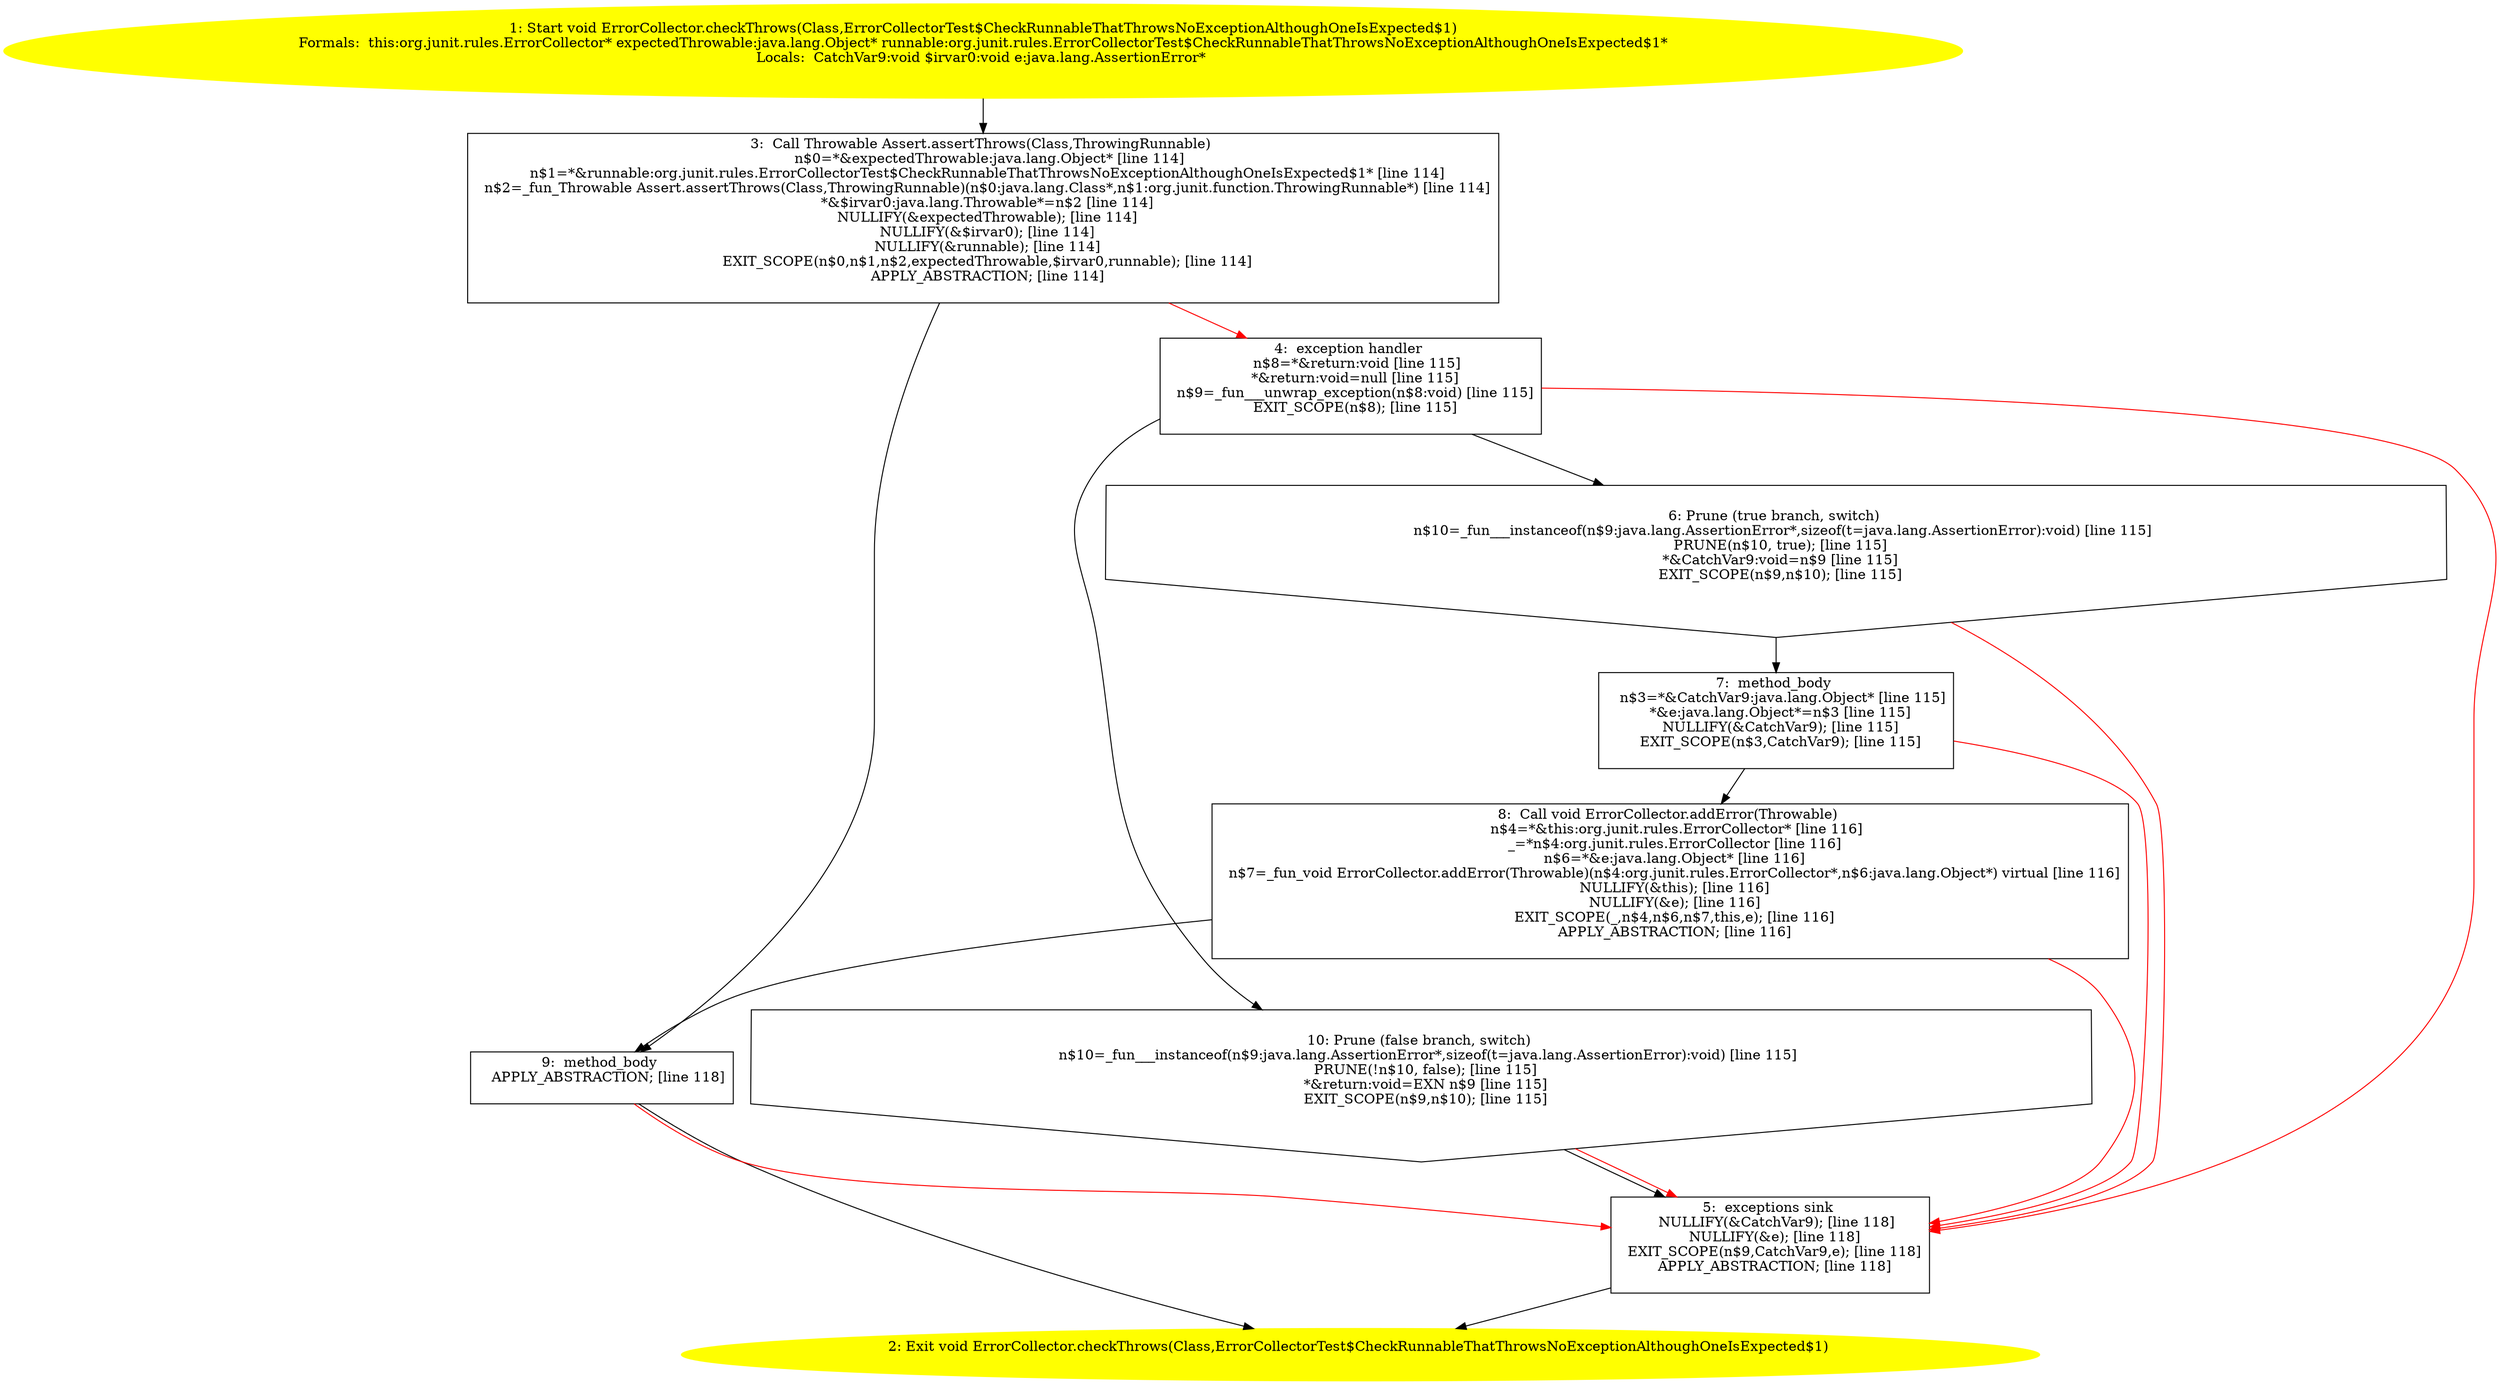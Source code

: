 /* @generated */
digraph cfg {
"org.junit.rules.ErrorCollector.checkThrows(java.lang.Class,org.junit.rules.ErrorCollectorTest$CheckR.eb7148b7f81ac9f3c929a1b8f6ea5d4a_1" [label="1: Start void ErrorCollector.checkThrows(Class,ErrorCollectorTest$CheckRunnableThatThrowsNoExceptionAlthoughOneIsExpected$1)\nFormals:  this:org.junit.rules.ErrorCollector* expectedThrowable:java.lang.Object* runnable:org.junit.rules.ErrorCollectorTest$CheckRunnableThatThrowsNoExceptionAlthoughOneIsExpected$1*\nLocals:  CatchVar9:void $irvar0:void e:java.lang.AssertionError* \n  " color=yellow style=filled]
	

	 "org.junit.rules.ErrorCollector.checkThrows(java.lang.Class,org.junit.rules.ErrorCollectorTest$CheckR.eb7148b7f81ac9f3c929a1b8f6ea5d4a_1" -> "org.junit.rules.ErrorCollector.checkThrows(java.lang.Class,org.junit.rules.ErrorCollectorTest$CheckR.eb7148b7f81ac9f3c929a1b8f6ea5d4a_3" ;
"org.junit.rules.ErrorCollector.checkThrows(java.lang.Class,org.junit.rules.ErrorCollectorTest$CheckR.eb7148b7f81ac9f3c929a1b8f6ea5d4a_2" [label="2: Exit void ErrorCollector.checkThrows(Class,ErrorCollectorTest$CheckRunnableThatThrowsNoExceptionAlthoughOneIsExpected$1) \n  " color=yellow style=filled]
	

"org.junit.rules.ErrorCollector.checkThrows(java.lang.Class,org.junit.rules.ErrorCollectorTest$CheckR.eb7148b7f81ac9f3c929a1b8f6ea5d4a_3" [label="3:  Call Throwable Assert.assertThrows(Class,ThrowingRunnable) \n   n$0=*&expectedThrowable:java.lang.Object* [line 114]\n  n$1=*&runnable:org.junit.rules.ErrorCollectorTest$CheckRunnableThatThrowsNoExceptionAlthoughOneIsExpected$1* [line 114]\n  n$2=_fun_Throwable Assert.assertThrows(Class,ThrowingRunnable)(n$0:java.lang.Class*,n$1:org.junit.function.ThrowingRunnable*) [line 114]\n  *&$irvar0:java.lang.Throwable*=n$2 [line 114]\n  NULLIFY(&expectedThrowable); [line 114]\n  NULLIFY(&$irvar0); [line 114]\n  NULLIFY(&runnable); [line 114]\n  EXIT_SCOPE(n$0,n$1,n$2,expectedThrowable,$irvar0,runnable); [line 114]\n  APPLY_ABSTRACTION; [line 114]\n " shape="box"]
	

	 "org.junit.rules.ErrorCollector.checkThrows(java.lang.Class,org.junit.rules.ErrorCollectorTest$CheckR.eb7148b7f81ac9f3c929a1b8f6ea5d4a_3" -> "org.junit.rules.ErrorCollector.checkThrows(java.lang.Class,org.junit.rules.ErrorCollectorTest$CheckR.eb7148b7f81ac9f3c929a1b8f6ea5d4a_9" ;
	 "org.junit.rules.ErrorCollector.checkThrows(java.lang.Class,org.junit.rules.ErrorCollectorTest$CheckR.eb7148b7f81ac9f3c929a1b8f6ea5d4a_3" -> "org.junit.rules.ErrorCollector.checkThrows(java.lang.Class,org.junit.rules.ErrorCollectorTest$CheckR.eb7148b7f81ac9f3c929a1b8f6ea5d4a_4" [color="red" ];
"org.junit.rules.ErrorCollector.checkThrows(java.lang.Class,org.junit.rules.ErrorCollectorTest$CheckR.eb7148b7f81ac9f3c929a1b8f6ea5d4a_4" [label="4:  exception handler \n   n$8=*&return:void [line 115]\n  *&return:void=null [line 115]\n  n$9=_fun___unwrap_exception(n$8:void) [line 115]\n  EXIT_SCOPE(n$8); [line 115]\n " shape="box"]
	

	 "org.junit.rules.ErrorCollector.checkThrows(java.lang.Class,org.junit.rules.ErrorCollectorTest$CheckR.eb7148b7f81ac9f3c929a1b8f6ea5d4a_4" -> "org.junit.rules.ErrorCollector.checkThrows(java.lang.Class,org.junit.rules.ErrorCollectorTest$CheckR.eb7148b7f81ac9f3c929a1b8f6ea5d4a_6" ;
	 "org.junit.rules.ErrorCollector.checkThrows(java.lang.Class,org.junit.rules.ErrorCollectorTest$CheckR.eb7148b7f81ac9f3c929a1b8f6ea5d4a_4" -> "org.junit.rules.ErrorCollector.checkThrows(java.lang.Class,org.junit.rules.ErrorCollectorTest$CheckR.eb7148b7f81ac9f3c929a1b8f6ea5d4a_10" ;
	 "org.junit.rules.ErrorCollector.checkThrows(java.lang.Class,org.junit.rules.ErrorCollectorTest$CheckR.eb7148b7f81ac9f3c929a1b8f6ea5d4a_4" -> "org.junit.rules.ErrorCollector.checkThrows(java.lang.Class,org.junit.rules.ErrorCollectorTest$CheckR.eb7148b7f81ac9f3c929a1b8f6ea5d4a_5" [color="red" ];
"org.junit.rules.ErrorCollector.checkThrows(java.lang.Class,org.junit.rules.ErrorCollectorTest$CheckR.eb7148b7f81ac9f3c929a1b8f6ea5d4a_5" [label="5:  exceptions sink \n   NULLIFY(&CatchVar9); [line 118]\n  NULLIFY(&e); [line 118]\n  EXIT_SCOPE(n$9,CatchVar9,e); [line 118]\n  APPLY_ABSTRACTION; [line 118]\n " shape="box"]
	

	 "org.junit.rules.ErrorCollector.checkThrows(java.lang.Class,org.junit.rules.ErrorCollectorTest$CheckR.eb7148b7f81ac9f3c929a1b8f6ea5d4a_5" -> "org.junit.rules.ErrorCollector.checkThrows(java.lang.Class,org.junit.rules.ErrorCollectorTest$CheckR.eb7148b7f81ac9f3c929a1b8f6ea5d4a_2" ;
"org.junit.rules.ErrorCollector.checkThrows(java.lang.Class,org.junit.rules.ErrorCollectorTest$CheckR.eb7148b7f81ac9f3c929a1b8f6ea5d4a_6" [label="6: Prune (true branch, switch) \n   n$10=_fun___instanceof(n$9:java.lang.AssertionError*,sizeof(t=java.lang.AssertionError):void) [line 115]\n  PRUNE(n$10, true); [line 115]\n  *&CatchVar9:void=n$9 [line 115]\n  EXIT_SCOPE(n$9,n$10); [line 115]\n " shape="invhouse"]
	

	 "org.junit.rules.ErrorCollector.checkThrows(java.lang.Class,org.junit.rules.ErrorCollectorTest$CheckR.eb7148b7f81ac9f3c929a1b8f6ea5d4a_6" -> "org.junit.rules.ErrorCollector.checkThrows(java.lang.Class,org.junit.rules.ErrorCollectorTest$CheckR.eb7148b7f81ac9f3c929a1b8f6ea5d4a_7" ;
	 "org.junit.rules.ErrorCollector.checkThrows(java.lang.Class,org.junit.rules.ErrorCollectorTest$CheckR.eb7148b7f81ac9f3c929a1b8f6ea5d4a_6" -> "org.junit.rules.ErrorCollector.checkThrows(java.lang.Class,org.junit.rules.ErrorCollectorTest$CheckR.eb7148b7f81ac9f3c929a1b8f6ea5d4a_5" [color="red" ];
"org.junit.rules.ErrorCollector.checkThrows(java.lang.Class,org.junit.rules.ErrorCollectorTest$CheckR.eb7148b7f81ac9f3c929a1b8f6ea5d4a_7" [label="7:  method_body \n   n$3=*&CatchVar9:java.lang.Object* [line 115]\n  *&e:java.lang.Object*=n$3 [line 115]\n  NULLIFY(&CatchVar9); [line 115]\n  EXIT_SCOPE(n$3,CatchVar9); [line 115]\n " shape="box"]
	

	 "org.junit.rules.ErrorCollector.checkThrows(java.lang.Class,org.junit.rules.ErrorCollectorTest$CheckR.eb7148b7f81ac9f3c929a1b8f6ea5d4a_7" -> "org.junit.rules.ErrorCollector.checkThrows(java.lang.Class,org.junit.rules.ErrorCollectorTest$CheckR.eb7148b7f81ac9f3c929a1b8f6ea5d4a_8" ;
	 "org.junit.rules.ErrorCollector.checkThrows(java.lang.Class,org.junit.rules.ErrorCollectorTest$CheckR.eb7148b7f81ac9f3c929a1b8f6ea5d4a_7" -> "org.junit.rules.ErrorCollector.checkThrows(java.lang.Class,org.junit.rules.ErrorCollectorTest$CheckR.eb7148b7f81ac9f3c929a1b8f6ea5d4a_5" [color="red" ];
"org.junit.rules.ErrorCollector.checkThrows(java.lang.Class,org.junit.rules.ErrorCollectorTest$CheckR.eb7148b7f81ac9f3c929a1b8f6ea5d4a_8" [label="8:  Call void ErrorCollector.addError(Throwable) \n   n$4=*&this:org.junit.rules.ErrorCollector* [line 116]\n  _=*n$4:org.junit.rules.ErrorCollector [line 116]\n  n$6=*&e:java.lang.Object* [line 116]\n  n$7=_fun_void ErrorCollector.addError(Throwable)(n$4:org.junit.rules.ErrorCollector*,n$6:java.lang.Object*) virtual [line 116]\n  NULLIFY(&this); [line 116]\n  NULLIFY(&e); [line 116]\n  EXIT_SCOPE(_,n$4,n$6,n$7,this,e); [line 116]\n  APPLY_ABSTRACTION; [line 116]\n " shape="box"]
	

	 "org.junit.rules.ErrorCollector.checkThrows(java.lang.Class,org.junit.rules.ErrorCollectorTest$CheckR.eb7148b7f81ac9f3c929a1b8f6ea5d4a_8" -> "org.junit.rules.ErrorCollector.checkThrows(java.lang.Class,org.junit.rules.ErrorCollectorTest$CheckR.eb7148b7f81ac9f3c929a1b8f6ea5d4a_9" ;
	 "org.junit.rules.ErrorCollector.checkThrows(java.lang.Class,org.junit.rules.ErrorCollectorTest$CheckR.eb7148b7f81ac9f3c929a1b8f6ea5d4a_8" -> "org.junit.rules.ErrorCollector.checkThrows(java.lang.Class,org.junit.rules.ErrorCollectorTest$CheckR.eb7148b7f81ac9f3c929a1b8f6ea5d4a_5" [color="red" ];
"org.junit.rules.ErrorCollector.checkThrows(java.lang.Class,org.junit.rules.ErrorCollectorTest$CheckR.eb7148b7f81ac9f3c929a1b8f6ea5d4a_9" [label="9:  method_body \n   APPLY_ABSTRACTION; [line 118]\n " shape="box"]
	

	 "org.junit.rules.ErrorCollector.checkThrows(java.lang.Class,org.junit.rules.ErrorCollectorTest$CheckR.eb7148b7f81ac9f3c929a1b8f6ea5d4a_9" -> "org.junit.rules.ErrorCollector.checkThrows(java.lang.Class,org.junit.rules.ErrorCollectorTest$CheckR.eb7148b7f81ac9f3c929a1b8f6ea5d4a_2" ;
	 "org.junit.rules.ErrorCollector.checkThrows(java.lang.Class,org.junit.rules.ErrorCollectorTest$CheckR.eb7148b7f81ac9f3c929a1b8f6ea5d4a_9" -> "org.junit.rules.ErrorCollector.checkThrows(java.lang.Class,org.junit.rules.ErrorCollectorTest$CheckR.eb7148b7f81ac9f3c929a1b8f6ea5d4a_5" [color="red" ];
"org.junit.rules.ErrorCollector.checkThrows(java.lang.Class,org.junit.rules.ErrorCollectorTest$CheckR.eb7148b7f81ac9f3c929a1b8f6ea5d4a_10" [label="10: Prune (false branch, switch) \n   n$10=_fun___instanceof(n$9:java.lang.AssertionError*,sizeof(t=java.lang.AssertionError):void) [line 115]\n  PRUNE(!n$10, false); [line 115]\n  *&return:void=EXN n$9 [line 115]\n  EXIT_SCOPE(n$9,n$10); [line 115]\n " shape="invhouse"]
	

	 "org.junit.rules.ErrorCollector.checkThrows(java.lang.Class,org.junit.rules.ErrorCollectorTest$CheckR.eb7148b7f81ac9f3c929a1b8f6ea5d4a_10" -> "org.junit.rules.ErrorCollector.checkThrows(java.lang.Class,org.junit.rules.ErrorCollectorTest$CheckR.eb7148b7f81ac9f3c929a1b8f6ea5d4a_5" ;
	 "org.junit.rules.ErrorCollector.checkThrows(java.lang.Class,org.junit.rules.ErrorCollectorTest$CheckR.eb7148b7f81ac9f3c929a1b8f6ea5d4a_10" -> "org.junit.rules.ErrorCollector.checkThrows(java.lang.Class,org.junit.rules.ErrorCollectorTest$CheckR.eb7148b7f81ac9f3c929a1b8f6ea5d4a_5" [color="red" ];
}
